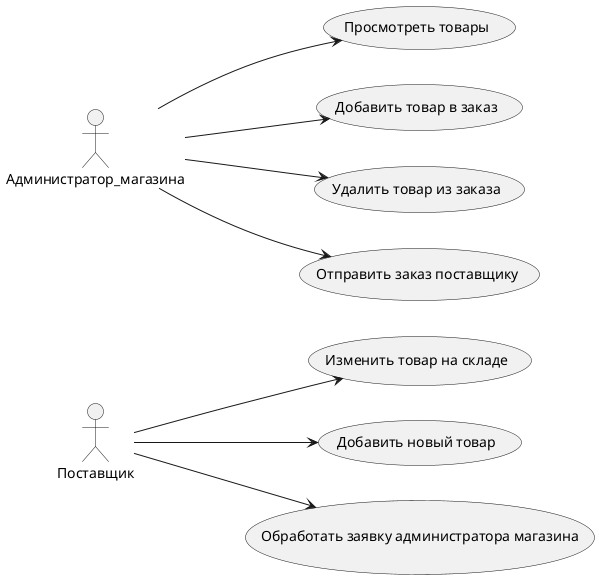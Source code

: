 @startuml Администратор_мазагина

left to right direction 

Поставщик --> (Изменить товар на складе)
Поставщик --> (Добавить новый товар)
Поставщик --> (Обработать заявку администратора магазина)

Администратор_магазина --> (Просмотреть товары)
Администратор_магазина --> (Добавить товар в заказ)
Администратор_магазина --> (Удалить товар из заказа)
Администратор_магазина --> (Отправить заказ поставщику)










@enduml